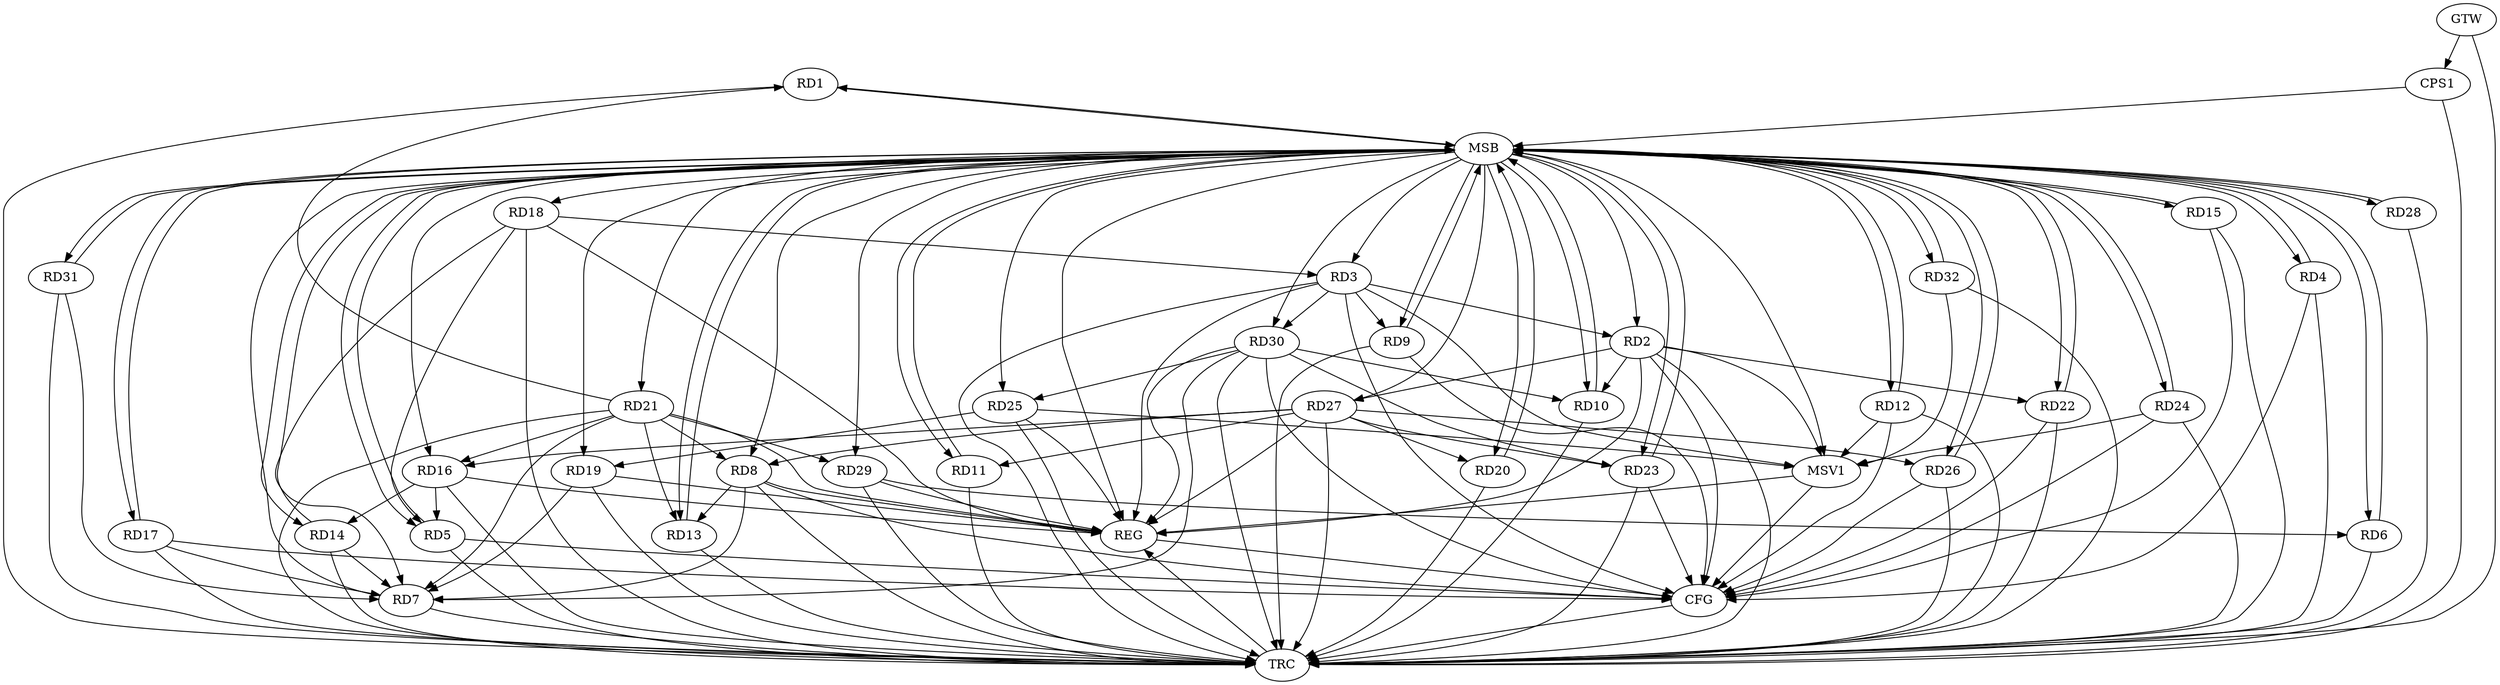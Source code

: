 strict digraph G {
  RD1 [ label="RD1" ];
  RD2 [ label="RD2" ];
  RD3 [ label="RD3" ];
  RD4 [ label="RD4" ];
  RD5 [ label="RD5" ];
  RD6 [ label="RD6" ];
  RD7 [ label="RD7" ];
  RD8 [ label="RD8" ];
  RD9 [ label="RD9" ];
  RD10 [ label="RD10" ];
  RD11 [ label="RD11" ];
  RD12 [ label="RD12" ];
  RD13 [ label="RD13" ];
  RD14 [ label="RD14" ];
  RD15 [ label="RD15" ];
  RD16 [ label="RD16" ];
  RD17 [ label="RD17" ];
  RD18 [ label="RD18" ];
  RD19 [ label="RD19" ];
  RD20 [ label="RD20" ];
  RD21 [ label="RD21" ];
  RD22 [ label="RD22" ];
  RD23 [ label="RD23" ];
  RD24 [ label="RD24" ];
  RD25 [ label="RD25" ];
  RD26 [ label="RD26" ];
  RD27 [ label="RD27" ];
  RD28 [ label="RD28" ];
  RD29 [ label="RD29" ];
  RD30 [ label="RD30" ];
  RD31 [ label="RD31" ];
  RD32 [ label="RD32" ];
  CPS1 [ label="CPS1" ];
  GTW [ label="GTW" ];
  REG [ label="REG" ];
  MSB [ label="MSB" ];
  CFG [ label="CFG" ];
  TRC [ label="TRC" ];
  MSV1 [ label="MSV1" ];
  RD21 -> RD1;
  RD3 -> RD2;
  RD2 -> RD10;
  RD2 -> RD22;
  RD2 -> RD27;
  RD3 -> RD9;
  RD18 -> RD3;
  RD3 -> RD30;
  RD16 -> RD5;
  RD18 -> RD5;
  RD29 -> RD6;
  RD8 -> RD13;
  RD21 -> RD8;
  RD27 -> RD8;
  RD30 -> RD10;
  RD27 -> RD11;
  RD21 -> RD13;
  RD16 -> RD14;
  RD21 -> RD16;
  RD27 -> RD16;
  RD25 -> RD19;
  RD27 -> RD20;
  RD21 -> RD29;
  RD27 -> RD23;
  RD30 -> RD23;
  RD30 -> RD25;
  RD27 -> RD26;
  GTW -> CPS1;
  RD2 -> REG;
  RD3 -> REG;
  RD8 -> REG;
  RD16 -> REG;
  RD18 -> REG;
  RD19 -> REG;
  RD21 -> REG;
  RD25 -> REG;
  RD27 -> REG;
  RD29 -> REG;
  RD30 -> REG;
  RD1 -> MSB;
  MSB -> RD6;
  MSB -> RD19;
  MSB -> RD20;
  MSB -> REG;
  RD4 -> MSB;
  MSB -> RD1;
  MSB -> RD22;
  MSB -> RD24;
  RD5 -> MSB;
  MSB -> RD8;
  MSB -> RD10;
  MSB -> RD12;
  MSB -> RD18;
  MSB -> RD30;
  MSB -> RD31;
  RD6 -> MSB;
  MSB -> RD5;
  MSB -> RD13;
  MSB -> RD17;
  MSB -> RD21;
  RD7 -> MSB;
  MSB -> RD11;
  MSB -> RD26;
  RD9 -> MSB;
  RD10 -> MSB;
  MSB -> RD4;
  MSB -> RD9;
  RD11 -> MSB;
  MSB -> RD3;
  MSB -> RD14;
  RD12 -> MSB;
  RD13 -> MSB;
  MSB -> RD23;
  MSB -> RD27;
  RD14 -> MSB;
  RD15 -> MSB;
  RD17 -> MSB;
  RD20 -> MSB;
  RD22 -> MSB;
  MSB -> RD16;
  MSB -> RD29;
  RD23 -> MSB;
  RD24 -> MSB;
  MSB -> RD32;
  RD26 -> MSB;
  RD28 -> MSB;
  MSB -> RD2;
  RD31 -> MSB;
  MSB -> RD15;
  MSB -> RD28;
  RD32 -> MSB;
  CPS1 -> MSB;
  MSB -> RD25;
  RD17 -> CFG;
  RD4 -> CFG;
  RD3 -> CFG;
  RD26 -> CFG;
  RD30 -> CFG;
  RD2 -> CFG;
  RD22 -> CFG;
  RD23 -> CFG;
  RD9 -> CFG;
  RD15 -> CFG;
  RD12 -> CFG;
  RD5 -> CFG;
  RD8 -> CFG;
  RD24 -> CFG;
  REG -> CFG;
  RD1 -> TRC;
  RD2 -> TRC;
  RD3 -> TRC;
  RD4 -> TRC;
  RD5 -> TRC;
  RD6 -> TRC;
  RD7 -> TRC;
  RD8 -> TRC;
  RD9 -> TRC;
  RD10 -> TRC;
  RD11 -> TRC;
  RD12 -> TRC;
  RD13 -> TRC;
  RD14 -> TRC;
  RD15 -> TRC;
  RD16 -> TRC;
  RD17 -> TRC;
  RD18 -> TRC;
  RD19 -> TRC;
  RD20 -> TRC;
  RD21 -> TRC;
  RD22 -> TRC;
  RD23 -> TRC;
  RD24 -> TRC;
  RD25 -> TRC;
  RD26 -> TRC;
  RD27 -> TRC;
  RD28 -> TRC;
  RD29 -> TRC;
  RD30 -> TRC;
  RD31 -> TRC;
  RD32 -> TRC;
  CPS1 -> TRC;
  GTW -> TRC;
  CFG -> TRC;
  TRC -> REG;
  RD21 -> RD7;
  RD19 -> RD7;
  RD14 -> RD7;
  RD18 -> RD7;
  RD8 -> RD7;
  RD31 -> RD7;
  RD30 -> RD7;
  RD17 -> RD7;
  RD2 -> MSV1;
  RD3 -> MSV1;
  RD25 -> MSV1;
  MSB -> MSV1;
  RD24 -> MSV1;
  RD32 -> MSV1;
  RD12 -> MSV1;
  MSV1 -> REG;
  MSV1 -> CFG;
}
